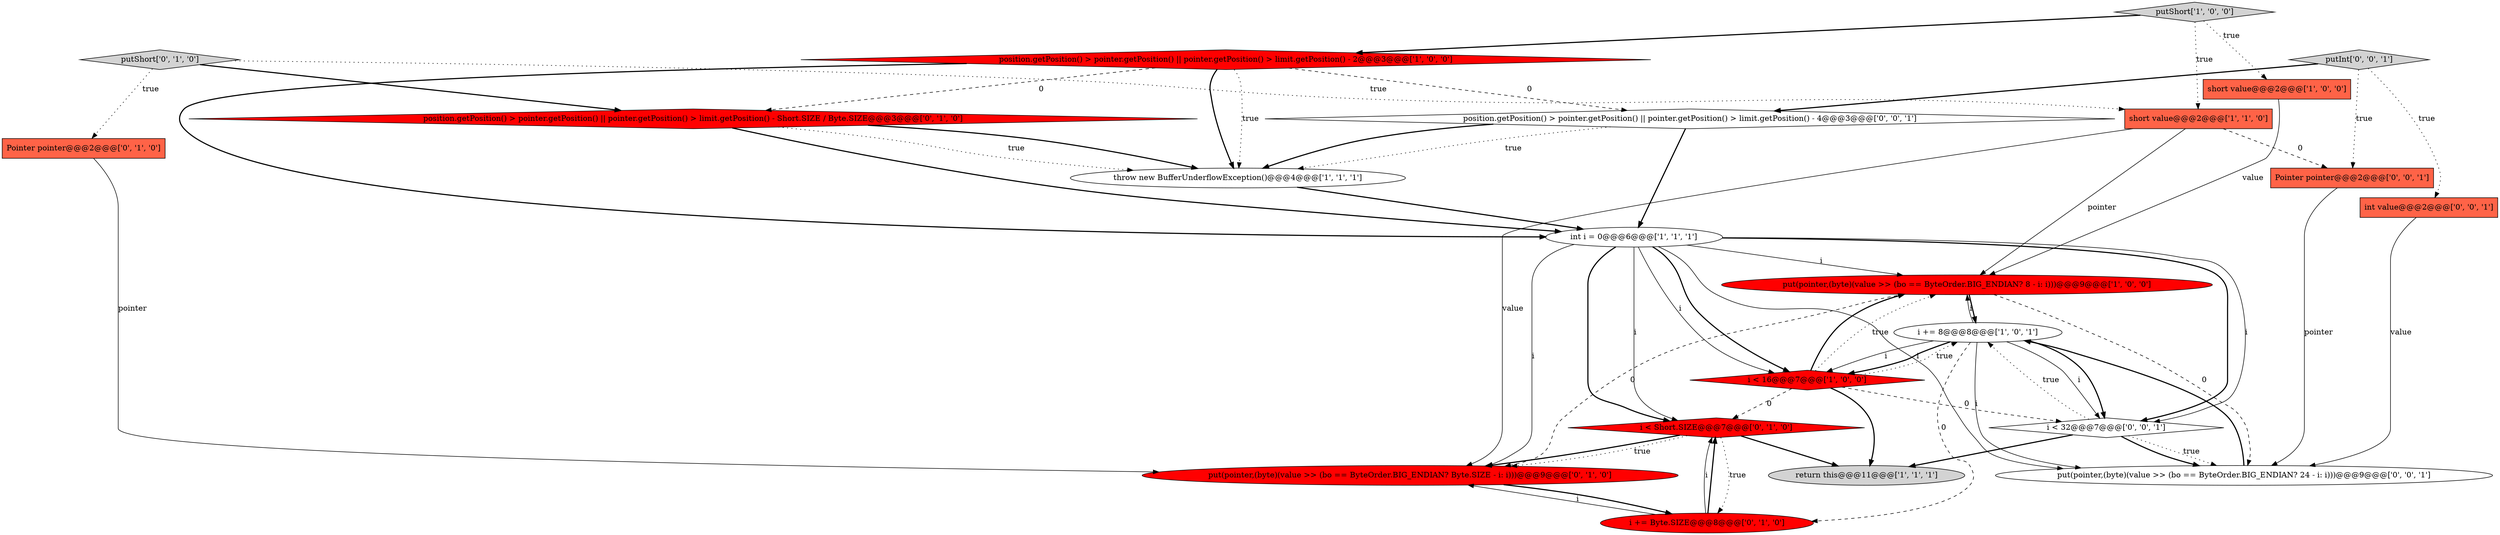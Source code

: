digraph {
0 [style = filled, label = "putShort['1', '0', '0']", fillcolor = lightgray, shape = diamond image = "AAA0AAABBB1BBB"];
18 [style = filled, label = "putInt['0', '0', '1']", fillcolor = lightgray, shape = diamond image = "AAA0AAABBB3BBB"];
8 [style = filled, label = "i < 16@@@7@@@['1', '0', '0']", fillcolor = red, shape = diamond image = "AAA1AAABBB1BBB"];
4 [style = filled, label = "short value@@@2@@@['1', '0', '0']", fillcolor = tomato, shape = box image = "AAA0AAABBB1BBB"];
3 [style = filled, label = "i += 8@@@8@@@['1', '0', '1']", fillcolor = white, shape = ellipse image = "AAA0AAABBB1BBB"];
21 [style = filled, label = "put(pointer,(byte)(value >> (bo == ByteOrder.BIG_ENDIAN? 24 - i: i)))@@@9@@@['0', '0', '1']", fillcolor = white, shape = ellipse image = "AAA0AAABBB3BBB"];
11 [style = filled, label = "put(pointer,(byte)(value >> (bo == ByteOrder.BIG_ENDIAN? Byte.SIZE - i: i)))@@@9@@@['0', '1', '0']", fillcolor = red, shape = ellipse image = "AAA1AAABBB2BBB"];
9 [style = filled, label = "throw new BufferUnderflowException()@@@4@@@['1', '1', '1']", fillcolor = white, shape = ellipse image = "AAA0AAABBB1BBB"];
20 [style = filled, label = "Pointer pointer@@@2@@@['0', '0', '1']", fillcolor = tomato, shape = box image = "AAA0AAABBB3BBB"];
16 [style = filled, label = "position.getPosition() > pointer.getPosition() || pointer.getPosition() > limit.getPosition() - 4@@@3@@@['0', '0', '1']", fillcolor = white, shape = diamond image = "AAA0AAABBB3BBB"];
5 [style = filled, label = "int i = 0@@@6@@@['1', '1', '1']", fillcolor = white, shape = ellipse image = "AAA0AAABBB1BBB"];
19 [style = filled, label = "int value@@@2@@@['0', '0', '1']", fillcolor = tomato, shape = box image = "AAA0AAABBB3BBB"];
13 [style = filled, label = "Pointer pointer@@@2@@@['0', '1', '0']", fillcolor = tomato, shape = box image = "AAA0AAABBB2BBB"];
6 [style = filled, label = "short value@@@2@@@['1', '1', '0']", fillcolor = tomato, shape = box image = "AAA0AAABBB1BBB"];
1 [style = filled, label = "position.getPosition() > pointer.getPosition() || pointer.getPosition() > limit.getPosition() - 2@@@3@@@['1', '0', '0']", fillcolor = red, shape = diamond image = "AAA1AAABBB1BBB"];
14 [style = filled, label = "position.getPosition() > pointer.getPosition() || pointer.getPosition() > limit.getPosition() - Short.SIZE / Byte.SIZE@@@3@@@['0', '1', '0']", fillcolor = red, shape = diamond image = "AAA1AAABBB2BBB"];
2 [style = filled, label = "return this@@@11@@@['1', '1', '1']", fillcolor = lightgray, shape = ellipse image = "AAA0AAABBB1BBB"];
15 [style = filled, label = "putShort['0', '1', '0']", fillcolor = lightgray, shape = diamond image = "AAA0AAABBB2BBB"];
17 [style = filled, label = "i < 32@@@7@@@['0', '0', '1']", fillcolor = white, shape = diamond image = "AAA0AAABBB3BBB"];
10 [style = filled, label = "i += Byte.SIZE@@@8@@@['0', '1', '0']", fillcolor = red, shape = ellipse image = "AAA1AAABBB2BBB"];
12 [style = filled, label = "i < Short.SIZE@@@7@@@['0', '1', '0']", fillcolor = red, shape = diamond image = "AAA1AAABBB2BBB"];
7 [style = filled, label = "put(pointer,(byte)(value >> (bo == ByteOrder.BIG_ENDIAN? 8 - i: i)))@@@9@@@['1', '0', '0']", fillcolor = red, shape = ellipse image = "AAA1AAABBB1BBB"];
1->5 [style = bold, label=""];
5->8 [style = bold, label=""];
10->12 [style = solid, label="i"];
16->9 [style = dotted, label="true"];
7->21 [style = dashed, label="0"];
6->7 [style = solid, label="pointer"];
15->14 [style = bold, label=""];
1->14 [style = dashed, label="0"];
6->20 [style = dashed, label="0"];
3->8 [style = solid, label="i"];
3->7 [style = solid, label="i"];
0->4 [style = dotted, label="true"];
12->11 [style = bold, label=""];
5->21 [style = solid, label="i"];
18->19 [style = dotted, label="true"];
7->11 [style = dashed, label="0"];
8->7 [style = dotted, label="true"];
5->7 [style = solid, label="i"];
3->21 [style = solid, label="i"];
8->12 [style = dashed, label="0"];
5->11 [style = solid, label="i"];
18->20 [style = dotted, label="true"];
0->6 [style = dotted, label="true"];
5->17 [style = bold, label=""];
19->21 [style = solid, label="value"];
17->3 [style = dotted, label="true"];
8->3 [style = dotted, label="true"];
7->3 [style = bold, label=""];
1->9 [style = bold, label=""];
10->11 [style = solid, label="i"];
8->7 [style = bold, label=""];
15->13 [style = dotted, label="true"];
5->17 [style = solid, label="i"];
12->11 [style = dotted, label="true"];
3->17 [style = solid, label="i"];
12->2 [style = bold, label=""];
18->16 [style = bold, label=""];
12->10 [style = dotted, label="true"];
8->2 [style = bold, label=""];
5->12 [style = bold, label=""];
17->2 [style = bold, label=""];
10->12 [style = bold, label=""];
11->10 [style = bold, label=""];
0->1 [style = bold, label=""];
15->6 [style = dotted, label="true"];
1->9 [style = dotted, label="true"];
3->8 [style = bold, label=""];
1->16 [style = dashed, label="0"];
9->5 [style = bold, label=""];
16->5 [style = bold, label=""];
4->7 [style = solid, label="value"];
3->17 [style = bold, label=""];
8->17 [style = dashed, label="0"];
14->9 [style = bold, label=""];
6->11 [style = solid, label="value"];
3->10 [style = dashed, label="0"];
14->9 [style = dotted, label="true"];
13->11 [style = solid, label="pointer"];
17->21 [style = dotted, label="true"];
5->12 [style = solid, label="i"];
20->21 [style = solid, label="pointer"];
17->21 [style = bold, label=""];
16->9 [style = bold, label=""];
21->3 [style = bold, label=""];
14->5 [style = bold, label=""];
5->8 [style = solid, label="i"];
}

